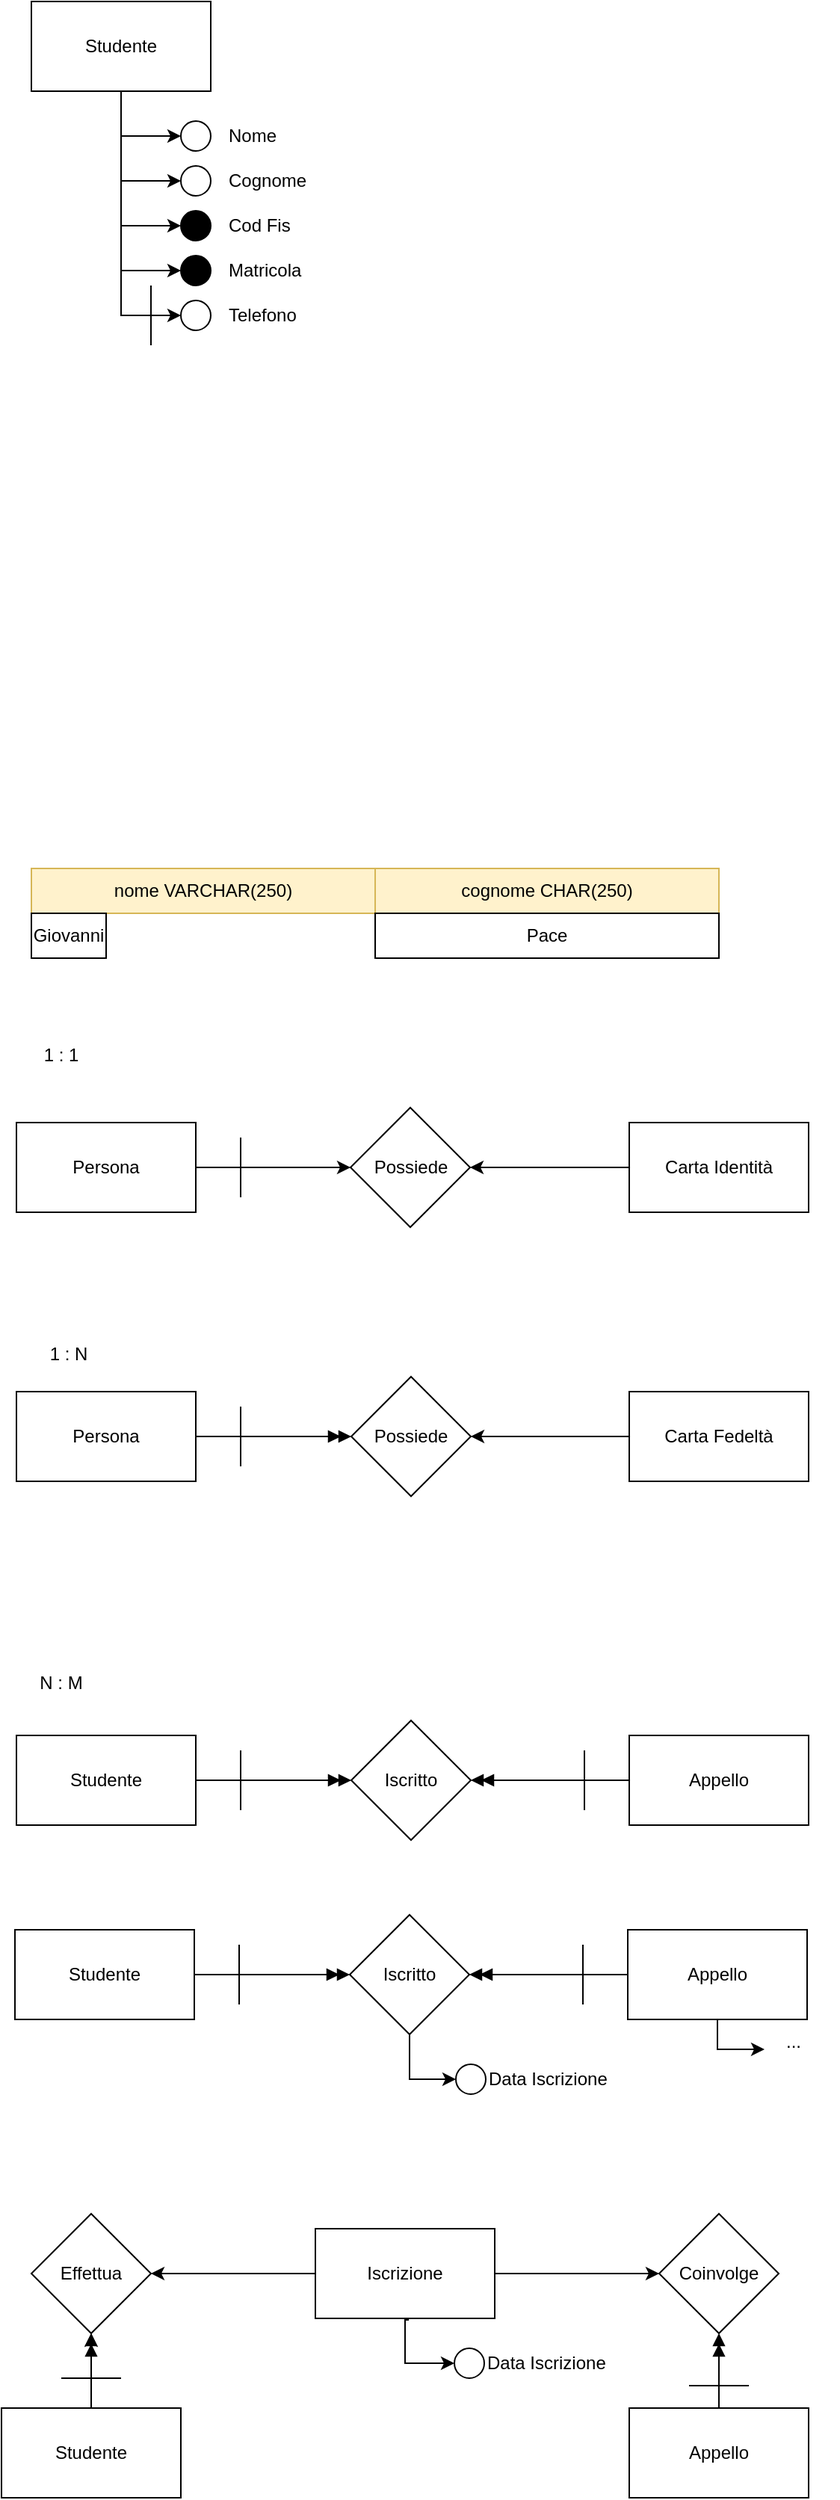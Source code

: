 <mxfile version="23.0.2" type="device">
  <diagram name="Pagina-1" id="2NDj0sPzUkTUOnNkAVpy">
    <mxGraphModel dx="662" dy="433" grid="1" gridSize="10" guides="1" tooltips="1" connect="1" arrows="1" fold="1" page="1" pageScale="1" pageWidth="827" pageHeight="1169" math="0" shadow="0">
      <root>
        <mxCell id="0" />
        <mxCell id="1" parent="0" />
        <mxCell id="oZiL9D-khm2y8cu2NadP-1" style="edgeStyle=orthogonalEdgeStyle;rounded=0;orthogonalLoop=1;jettySize=auto;html=1;entryX=0;entryY=0.5;entryDx=0;entryDy=0;" edge="1" parent="1" source="oZiL9D-khm2y8cu2NadP-6" target="oZiL9D-khm2y8cu2NadP-7">
          <mxGeometry relative="1" as="geometry" />
        </mxCell>
        <mxCell id="oZiL9D-khm2y8cu2NadP-2" style="edgeStyle=orthogonalEdgeStyle;rounded=0;orthogonalLoop=1;jettySize=auto;html=1;entryX=0;entryY=0.5;entryDx=0;entryDy=0;" edge="1" parent="1" source="oZiL9D-khm2y8cu2NadP-6" target="oZiL9D-khm2y8cu2NadP-9">
          <mxGeometry relative="1" as="geometry" />
        </mxCell>
        <mxCell id="oZiL9D-khm2y8cu2NadP-3" style="edgeStyle=orthogonalEdgeStyle;rounded=0;orthogonalLoop=1;jettySize=auto;html=1;entryX=0;entryY=0.5;entryDx=0;entryDy=0;" edge="1" parent="1" source="oZiL9D-khm2y8cu2NadP-6" target="oZiL9D-khm2y8cu2NadP-11">
          <mxGeometry relative="1" as="geometry" />
        </mxCell>
        <mxCell id="oZiL9D-khm2y8cu2NadP-4" style="edgeStyle=orthogonalEdgeStyle;rounded=0;orthogonalLoop=1;jettySize=auto;html=1;entryX=0;entryY=0.5;entryDx=0;entryDy=0;" edge="1" parent="1" source="oZiL9D-khm2y8cu2NadP-6" target="oZiL9D-khm2y8cu2NadP-13">
          <mxGeometry relative="1" as="geometry" />
        </mxCell>
        <mxCell id="oZiL9D-khm2y8cu2NadP-5" style="edgeStyle=orthogonalEdgeStyle;rounded=0;orthogonalLoop=1;jettySize=auto;html=1;entryX=0;entryY=0.5;entryDx=0;entryDy=0;" edge="1" parent="1" source="oZiL9D-khm2y8cu2NadP-6" target="oZiL9D-khm2y8cu2NadP-15">
          <mxGeometry relative="1" as="geometry" />
        </mxCell>
        <mxCell id="oZiL9D-khm2y8cu2NadP-6" value="Studente" style="rounded=0;whiteSpace=wrap;html=1;" vertex="1" parent="1">
          <mxGeometry x="120" y="190" width="120" height="60" as="geometry" />
        </mxCell>
        <mxCell id="oZiL9D-khm2y8cu2NadP-7" value="" style="ellipse;whiteSpace=wrap;html=1;aspect=fixed;" vertex="1" parent="1">
          <mxGeometry x="220" y="270" width="20" height="20" as="geometry" />
        </mxCell>
        <mxCell id="oZiL9D-khm2y8cu2NadP-8" value="Nome" style="text;html=1;strokeColor=none;fillColor=none;align=left;verticalAlign=middle;whiteSpace=wrap;rounded=0;" vertex="1" parent="1">
          <mxGeometry x="250" y="265" width="60" height="30" as="geometry" />
        </mxCell>
        <mxCell id="oZiL9D-khm2y8cu2NadP-9" value="" style="ellipse;whiteSpace=wrap;html=1;aspect=fixed;" vertex="1" parent="1">
          <mxGeometry x="220" y="300" width="20" height="20" as="geometry" />
        </mxCell>
        <mxCell id="oZiL9D-khm2y8cu2NadP-10" value="Cognome" style="text;html=1;strokeColor=none;fillColor=none;align=left;verticalAlign=middle;whiteSpace=wrap;rounded=0;" vertex="1" parent="1">
          <mxGeometry x="250" y="295" width="60" height="30" as="geometry" />
        </mxCell>
        <mxCell id="oZiL9D-khm2y8cu2NadP-11" value="" style="ellipse;whiteSpace=wrap;html=1;aspect=fixed;fillColor=#000000;" vertex="1" parent="1">
          <mxGeometry x="220" y="330" width="20" height="20" as="geometry" />
        </mxCell>
        <mxCell id="oZiL9D-khm2y8cu2NadP-12" value="Cod Fis" style="text;html=1;strokeColor=none;fillColor=none;align=left;verticalAlign=middle;whiteSpace=wrap;rounded=0;" vertex="1" parent="1">
          <mxGeometry x="250" y="325" width="60" height="30" as="geometry" />
        </mxCell>
        <mxCell id="oZiL9D-khm2y8cu2NadP-13" value="" style="ellipse;whiteSpace=wrap;html=1;aspect=fixed;fillColor=#000000;" vertex="1" parent="1">
          <mxGeometry x="220" y="360" width="20" height="20" as="geometry" />
        </mxCell>
        <mxCell id="oZiL9D-khm2y8cu2NadP-14" value="Matricola" style="text;html=1;strokeColor=none;fillColor=none;align=left;verticalAlign=middle;whiteSpace=wrap;rounded=0;" vertex="1" parent="1">
          <mxGeometry x="250" y="355" width="60" height="30" as="geometry" />
        </mxCell>
        <mxCell id="oZiL9D-khm2y8cu2NadP-15" value="" style="ellipse;whiteSpace=wrap;html=1;aspect=fixed;" vertex="1" parent="1">
          <mxGeometry x="220" y="390" width="20" height="20" as="geometry" />
        </mxCell>
        <mxCell id="oZiL9D-khm2y8cu2NadP-16" value="Telefono" style="text;html=1;strokeColor=none;fillColor=none;align=left;verticalAlign=middle;whiteSpace=wrap;rounded=0;" vertex="1" parent="1">
          <mxGeometry x="250" y="385" width="60" height="30" as="geometry" />
        </mxCell>
        <mxCell id="oZiL9D-khm2y8cu2NadP-17" value="" style="endArrow=none;html=1;rounded=0;" edge="1" parent="1">
          <mxGeometry width="50" height="50" relative="1" as="geometry">
            <mxPoint x="200.0" y="420.0" as="sourcePoint" />
            <mxPoint x="200.0" y="380" as="targetPoint" />
          </mxGeometry>
        </mxCell>
        <mxCell id="oZiL9D-khm2y8cu2NadP-18" value="nome VARCHAR(250)" style="rounded=0;whiteSpace=wrap;html=1;fillColor=#fff2cc;strokeColor=#d6b656;" vertex="1" parent="1">
          <mxGeometry x="120" y="770" width="230" height="30" as="geometry" />
        </mxCell>
        <mxCell id="oZiL9D-khm2y8cu2NadP-19" value="cognome CHAR(250)" style="rounded=0;whiteSpace=wrap;html=1;fillColor=#fff2cc;strokeColor=#d6b656;" vertex="1" parent="1">
          <mxGeometry x="350" y="770" width="230" height="30" as="geometry" />
        </mxCell>
        <mxCell id="oZiL9D-khm2y8cu2NadP-20" value="Giovanni" style="rounded=0;whiteSpace=wrap;html=1;" vertex="1" parent="1">
          <mxGeometry x="120" y="800" width="50" height="30" as="geometry" />
        </mxCell>
        <mxCell id="oZiL9D-khm2y8cu2NadP-21" value="Pace" style="rounded=0;whiteSpace=wrap;html=1;" vertex="1" parent="1">
          <mxGeometry x="350" y="800" width="230" height="30" as="geometry" />
        </mxCell>
        <mxCell id="oZiL9D-khm2y8cu2NadP-25" style="edgeStyle=orthogonalEdgeStyle;rounded=0;orthogonalLoop=1;jettySize=auto;html=1;entryX=0;entryY=0.5;entryDx=0;entryDy=0;" edge="1" parent="1" source="oZiL9D-khm2y8cu2NadP-22" target="oZiL9D-khm2y8cu2NadP-24">
          <mxGeometry relative="1" as="geometry">
            <Array as="points">
              <mxPoint x="260" y="970" />
              <mxPoint x="260" y="970" />
            </Array>
          </mxGeometry>
        </mxCell>
        <mxCell id="oZiL9D-khm2y8cu2NadP-22" value="Persona" style="rounded=0;whiteSpace=wrap;html=1;" vertex="1" parent="1">
          <mxGeometry x="110" y="940" width="120" height="60" as="geometry" />
        </mxCell>
        <mxCell id="oZiL9D-khm2y8cu2NadP-27" style="edgeStyle=orthogonalEdgeStyle;rounded=0;orthogonalLoop=1;jettySize=auto;html=1;entryX=1;entryY=0.5;entryDx=0;entryDy=0;" edge="1" parent="1" source="oZiL9D-khm2y8cu2NadP-23" target="oZiL9D-khm2y8cu2NadP-24">
          <mxGeometry relative="1" as="geometry" />
        </mxCell>
        <mxCell id="oZiL9D-khm2y8cu2NadP-23" value="Carta Identità" style="rounded=0;whiteSpace=wrap;html=1;" vertex="1" parent="1">
          <mxGeometry x="520" y="940" width="120" height="60" as="geometry" />
        </mxCell>
        <mxCell id="oZiL9D-khm2y8cu2NadP-24" value="Possiede" style="rhombus;whiteSpace=wrap;html=1;" vertex="1" parent="1">
          <mxGeometry x="333.5" y="930" width="80" height="80" as="geometry" />
        </mxCell>
        <mxCell id="oZiL9D-khm2y8cu2NadP-28" value="1 : 1" style="text;html=1;strokeColor=none;fillColor=none;align=center;verticalAlign=middle;whiteSpace=wrap;rounded=0;" vertex="1" parent="1">
          <mxGeometry x="110" y="880" width="60" height="30" as="geometry" />
        </mxCell>
        <mxCell id="oZiL9D-khm2y8cu2NadP-29" value="" style="endArrow=none;html=1;rounded=0;" edge="1" parent="1">
          <mxGeometry width="50" height="50" relative="1" as="geometry">
            <mxPoint x="260" y="990" as="sourcePoint" />
            <mxPoint x="260" y="950" as="targetPoint" />
          </mxGeometry>
        </mxCell>
        <mxCell id="oZiL9D-khm2y8cu2NadP-33" style="edgeStyle=orthogonalEdgeStyle;rounded=0;orthogonalLoop=1;jettySize=auto;html=1;endArrow=doubleBlock;endFill=1;" edge="1" parent="1" source="oZiL9D-khm2y8cu2NadP-30" target="oZiL9D-khm2y8cu2NadP-32">
          <mxGeometry relative="1" as="geometry" />
        </mxCell>
        <mxCell id="oZiL9D-khm2y8cu2NadP-30" value="Persona" style="rounded=0;whiteSpace=wrap;html=1;" vertex="1" parent="1">
          <mxGeometry x="110" y="1120" width="120" height="60" as="geometry" />
        </mxCell>
        <mxCell id="oZiL9D-khm2y8cu2NadP-35" style="edgeStyle=orthogonalEdgeStyle;rounded=0;orthogonalLoop=1;jettySize=auto;html=1;" edge="1" parent="1" source="oZiL9D-khm2y8cu2NadP-31" target="oZiL9D-khm2y8cu2NadP-32">
          <mxGeometry relative="1" as="geometry" />
        </mxCell>
        <mxCell id="oZiL9D-khm2y8cu2NadP-31" value="Carta Fedeltà" style="rounded=0;whiteSpace=wrap;html=1;" vertex="1" parent="1">
          <mxGeometry x="520" y="1120" width="120" height="60" as="geometry" />
        </mxCell>
        <mxCell id="oZiL9D-khm2y8cu2NadP-32" value="Possiede" style="rhombus;whiteSpace=wrap;html=1;" vertex="1" parent="1">
          <mxGeometry x="334" y="1110" width="80" height="80" as="geometry" />
        </mxCell>
        <mxCell id="oZiL9D-khm2y8cu2NadP-34" value="" style="endArrow=none;html=1;rounded=0;" edge="1" parent="1">
          <mxGeometry width="50" height="50" relative="1" as="geometry">
            <mxPoint x="260" y="1170" as="sourcePoint" />
            <mxPoint x="260" y="1130" as="targetPoint" />
          </mxGeometry>
        </mxCell>
        <mxCell id="oZiL9D-khm2y8cu2NadP-36" value="1 : N" style="text;html=1;strokeColor=none;fillColor=none;align=center;verticalAlign=middle;whiteSpace=wrap;rounded=0;" vertex="1" parent="1">
          <mxGeometry x="115" y="1080" width="60" height="30" as="geometry" />
        </mxCell>
        <mxCell id="oZiL9D-khm2y8cu2NadP-40" style="edgeStyle=orthogonalEdgeStyle;rounded=0;orthogonalLoop=1;jettySize=auto;html=1;endArrow=doubleBlock;endFill=1;" edge="1" parent="1" source="oZiL9D-khm2y8cu2NadP-37" target="oZiL9D-khm2y8cu2NadP-39">
          <mxGeometry relative="1" as="geometry" />
        </mxCell>
        <mxCell id="oZiL9D-khm2y8cu2NadP-37" value="Studente" style="rounded=0;whiteSpace=wrap;html=1;" vertex="1" parent="1">
          <mxGeometry x="110" y="1350" width="120" height="60" as="geometry" />
        </mxCell>
        <mxCell id="oZiL9D-khm2y8cu2NadP-42" style="edgeStyle=orthogonalEdgeStyle;rounded=0;orthogonalLoop=1;jettySize=auto;html=1;entryX=1;entryY=0.5;entryDx=0;entryDy=0;endArrow=doubleBlock;endFill=1;" edge="1" parent="1" source="oZiL9D-khm2y8cu2NadP-38" target="oZiL9D-khm2y8cu2NadP-39">
          <mxGeometry relative="1" as="geometry" />
        </mxCell>
        <mxCell id="oZiL9D-khm2y8cu2NadP-38" value="Appello" style="rounded=0;whiteSpace=wrap;html=1;" vertex="1" parent="1">
          <mxGeometry x="520" y="1350" width="120" height="60" as="geometry" />
        </mxCell>
        <mxCell id="oZiL9D-khm2y8cu2NadP-39" value="Iscritto" style="rhombus;whiteSpace=wrap;html=1;" vertex="1" parent="1">
          <mxGeometry x="334" y="1340" width="80" height="80" as="geometry" />
        </mxCell>
        <mxCell id="oZiL9D-khm2y8cu2NadP-41" value="" style="endArrow=none;html=1;rounded=0;" edge="1" parent="1">
          <mxGeometry width="50" height="50" relative="1" as="geometry">
            <mxPoint x="260" y="1400" as="sourcePoint" />
            <mxPoint x="260" y="1360" as="targetPoint" />
          </mxGeometry>
        </mxCell>
        <mxCell id="oZiL9D-khm2y8cu2NadP-43" value="" style="endArrow=none;html=1;rounded=0;" edge="1" parent="1">
          <mxGeometry width="50" height="50" relative="1" as="geometry">
            <mxPoint x="490" y="1400" as="sourcePoint" />
            <mxPoint x="490" y="1360" as="targetPoint" />
          </mxGeometry>
        </mxCell>
        <mxCell id="oZiL9D-khm2y8cu2NadP-44" value="N : M" style="text;html=1;strokeColor=none;fillColor=none;align=center;verticalAlign=middle;whiteSpace=wrap;rounded=0;" vertex="1" parent="1">
          <mxGeometry x="110" y="1300" width="60" height="30" as="geometry" />
        </mxCell>
        <mxCell id="oZiL9D-khm2y8cu2NadP-45" style="edgeStyle=orthogonalEdgeStyle;rounded=0;orthogonalLoop=1;jettySize=auto;html=1;endArrow=doubleBlock;endFill=1;" edge="1" parent="1" source="oZiL9D-khm2y8cu2NadP-46" target="oZiL9D-khm2y8cu2NadP-49">
          <mxGeometry relative="1" as="geometry" />
        </mxCell>
        <mxCell id="oZiL9D-khm2y8cu2NadP-46" value="Studente" style="rounded=0;whiteSpace=wrap;html=1;" vertex="1" parent="1">
          <mxGeometry x="109" y="1480" width="120" height="60" as="geometry" />
        </mxCell>
        <mxCell id="oZiL9D-khm2y8cu2NadP-47" style="edgeStyle=orthogonalEdgeStyle;rounded=0;orthogonalLoop=1;jettySize=auto;html=1;entryX=1;entryY=0.5;entryDx=0;entryDy=0;endArrow=doubleBlock;endFill=1;" edge="1" parent="1" source="oZiL9D-khm2y8cu2NadP-48" target="oZiL9D-khm2y8cu2NadP-49">
          <mxGeometry relative="1" as="geometry" />
        </mxCell>
        <mxCell id="oZiL9D-khm2y8cu2NadP-75" style="edgeStyle=orthogonalEdgeStyle;rounded=0;orthogonalLoop=1;jettySize=auto;html=1;" edge="1" parent="1" source="oZiL9D-khm2y8cu2NadP-48">
          <mxGeometry relative="1" as="geometry">
            <mxPoint x="610" y="1560" as="targetPoint" />
          </mxGeometry>
        </mxCell>
        <mxCell id="oZiL9D-khm2y8cu2NadP-48" value="Appello" style="rounded=0;whiteSpace=wrap;html=1;" vertex="1" parent="1">
          <mxGeometry x="519" y="1480" width="120" height="60" as="geometry" />
        </mxCell>
        <mxCell id="oZiL9D-khm2y8cu2NadP-53" style="edgeStyle=orthogonalEdgeStyle;rounded=0;orthogonalLoop=1;jettySize=auto;html=1;entryX=0;entryY=0.5;entryDx=0;entryDy=0;" edge="1" parent="1" source="oZiL9D-khm2y8cu2NadP-49" target="oZiL9D-khm2y8cu2NadP-52">
          <mxGeometry relative="1" as="geometry" />
        </mxCell>
        <mxCell id="oZiL9D-khm2y8cu2NadP-49" value="Iscritto" style="rhombus;whiteSpace=wrap;html=1;" vertex="1" parent="1">
          <mxGeometry x="333" y="1470" width="80" height="80" as="geometry" />
        </mxCell>
        <mxCell id="oZiL9D-khm2y8cu2NadP-50" value="" style="endArrow=none;html=1;rounded=0;" edge="1" parent="1">
          <mxGeometry width="50" height="50" relative="1" as="geometry">
            <mxPoint x="259" y="1530" as="sourcePoint" />
            <mxPoint x="259" y="1490" as="targetPoint" />
          </mxGeometry>
        </mxCell>
        <mxCell id="oZiL9D-khm2y8cu2NadP-51" value="" style="endArrow=none;html=1;rounded=0;" edge="1" parent="1">
          <mxGeometry width="50" height="50" relative="1" as="geometry">
            <mxPoint x="489" y="1530" as="sourcePoint" />
            <mxPoint x="489" y="1490" as="targetPoint" />
          </mxGeometry>
        </mxCell>
        <mxCell id="oZiL9D-khm2y8cu2NadP-52" value="" style="ellipse;whiteSpace=wrap;html=1;aspect=fixed;" vertex="1" parent="1">
          <mxGeometry x="404" y="1570" width="20" height="20" as="geometry" />
        </mxCell>
        <mxCell id="oZiL9D-khm2y8cu2NadP-54" value="Data Iscrizione" style="text;html=1;strokeColor=none;fillColor=none;align=left;verticalAlign=middle;whiteSpace=wrap;rounded=0;" vertex="1" parent="1">
          <mxGeometry x="424" y="1565" width="106" height="30" as="geometry" />
        </mxCell>
        <mxCell id="oZiL9D-khm2y8cu2NadP-67" style="edgeStyle=orthogonalEdgeStyle;rounded=0;orthogonalLoop=1;jettySize=auto;html=1;entryX=0.5;entryY=1;entryDx=0;entryDy=0;endArrow=doubleBlock;endFill=1;" edge="1" parent="1" source="oZiL9D-khm2y8cu2NadP-56" target="oZiL9D-khm2y8cu2NadP-66">
          <mxGeometry relative="1" as="geometry" />
        </mxCell>
        <mxCell id="oZiL9D-khm2y8cu2NadP-69" value="" style="edgeStyle=orthogonalEdgeStyle;rounded=0;orthogonalLoop=1;jettySize=auto;html=1;" edge="1" parent="1" source="oZiL9D-khm2y8cu2NadP-56" target="oZiL9D-khm2y8cu2NadP-66">
          <mxGeometry relative="1" as="geometry" />
        </mxCell>
        <mxCell id="oZiL9D-khm2y8cu2NadP-56" value="Studente" style="rounded=0;whiteSpace=wrap;html=1;" vertex="1" parent="1">
          <mxGeometry x="100" y="1800" width="120" height="60" as="geometry" />
        </mxCell>
        <mxCell id="oZiL9D-khm2y8cu2NadP-73" style="edgeStyle=orthogonalEdgeStyle;rounded=0;orthogonalLoop=1;jettySize=auto;html=1;entryX=0.5;entryY=1;entryDx=0;entryDy=0;endArrow=doubleBlock;endFill=1;" edge="1" parent="1" source="oZiL9D-khm2y8cu2NadP-58" target="oZiL9D-khm2y8cu2NadP-71">
          <mxGeometry relative="1" as="geometry" />
        </mxCell>
        <mxCell id="oZiL9D-khm2y8cu2NadP-58" value="Appello" style="rounded=0;whiteSpace=wrap;html=1;" vertex="1" parent="1">
          <mxGeometry x="520" y="1800" width="120" height="60" as="geometry" />
        </mxCell>
        <mxCell id="oZiL9D-khm2y8cu2NadP-59" style="edgeStyle=orthogonalEdgeStyle;rounded=0;orthogonalLoop=1;jettySize=auto;html=1;entryX=0;entryY=0.5;entryDx=0;entryDy=0;" edge="1" parent="1" target="oZiL9D-khm2y8cu2NadP-63">
          <mxGeometry relative="1" as="geometry">
            <mxPoint x="372" y="1740" as="sourcePoint" />
            <Array as="points">
              <mxPoint x="372" y="1741" />
              <mxPoint x="370" y="1741" />
              <mxPoint x="370" y="1770" />
            </Array>
          </mxGeometry>
        </mxCell>
        <mxCell id="oZiL9D-khm2y8cu2NadP-63" value="" style="ellipse;whiteSpace=wrap;html=1;aspect=fixed;" vertex="1" parent="1">
          <mxGeometry x="403" y="1760" width="20" height="20" as="geometry" />
        </mxCell>
        <mxCell id="oZiL9D-khm2y8cu2NadP-64" value="Data Iscrizione" style="text;html=1;strokeColor=none;fillColor=none;align=left;verticalAlign=middle;whiteSpace=wrap;rounded=0;" vertex="1" parent="1">
          <mxGeometry x="423" y="1755" width="106" height="30" as="geometry" />
        </mxCell>
        <mxCell id="oZiL9D-khm2y8cu2NadP-65" value="Iscrizione" style="rounded=0;whiteSpace=wrap;html=1;" vertex="1" parent="1">
          <mxGeometry x="310" y="1680" width="120" height="60" as="geometry" />
        </mxCell>
        <mxCell id="oZiL9D-khm2y8cu2NadP-66" value="Effettua" style="rhombus;whiteSpace=wrap;html=1;" vertex="1" parent="1">
          <mxGeometry x="120" y="1670" width="80" height="80" as="geometry" />
        </mxCell>
        <mxCell id="oZiL9D-khm2y8cu2NadP-68" value="" style="endArrow=none;html=1;rounded=0;" edge="1" parent="1">
          <mxGeometry width="50" height="50" relative="1" as="geometry">
            <mxPoint x="140" y="1780" as="sourcePoint" />
            <mxPoint x="180" y="1780" as="targetPoint" />
          </mxGeometry>
        </mxCell>
        <mxCell id="oZiL9D-khm2y8cu2NadP-70" style="edgeStyle=orthogonalEdgeStyle;rounded=0;orthogonalLoop=1;jettySize=auto;html=1;" edge="1" parent="1" source="oZiL9D-khm2y8cu2NadP-65">
          <mxGeometry relative="1" as="geometry">
            <mxPoint x="200" y="1710" as="targetPoint" />
          </mxGeometry>
        </mxCell>
        <mxCell id="oZiL9D-khm2y8cu2NadP-71" value="Coinvolge" style="rhombus;whiteSpace=wrap;html=1;" vertex="1" parent="1">
          <mxGeometry x="540" y="1670" width="80" height="80" as="geometry" />
        </mxCell>
        <mxCell id="oZiL9D-khm2y8cu2NadP-72" style="edgeStyle=orthogonalEdgeStyle;rounded=0;orthogonalLoop=1;jettySize=auto;html=1;entryX=0;entryY=0.5;entryDx=0;entryDy=0;" edge="1" parent="1" source="oZiL9D-khm2y8cu2NadP-65" target="oZiL9D-khm2y8cu2NadP-71">
          <mxGeometry relative="1" as="geometry" />
        </mxCell>
        <mxCell id="oZiL9D-khm2y8cu2NadP-74" value="" style="endArrow=none;html=1;rounded=0;" edge="1" parent="1">
          <mxGeometry width="50" height="50" relative="1" as="geometry">
            <mxPoint x="560" y="1785" as="sourcePoint" />
            <mxPoint x="600" y="1785" as="targetPoint" />
          </mxGeometry>
        </mxCell>
        <mxCell id="oZiL9D-khm2y8cu2NadP-76" value="..." style="text;html=1;strokeColor=none;fillColor=none;align=center;verticalAlign=middle;whiteSpace=wrap;rounded=0;" vertex="1" parent="1">
          <mxGeometry x="600" y="1540" width="60" height="30" as="geometry" />
        </mxCell>
      </root>
    </mxGraphModel>
  </diagram>
</mxfile>
